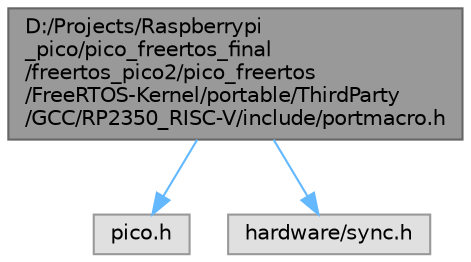 digraph "D:/Projects/Raspberrypi_pico/pico_freertos_final/freertos_pico2/pico_freertos/FreeRTOS-Kernel/portable/ThirdParty/GCC/RP2350_RISC-V/include/portmacro.h"
{
 // LATEX_PDF_SIZE
  bgcolor="transparent";
  edge [fontname=Helvetica,fontsize=10,labelfontname=Helvetica,labelfontsize=10];
  node [fontname=Helvetica,fontsize=10,shape=box,height=0.2,width=0.4];
  Node1 [id="Node000001",label="D:/Projects/Raspberrypi\l_pico/pico_freertos_final\l/freertos_pico2/pico_freertos\l/FreeRTOS-Kernel/portable/ThirdParty\l/GCC/RP2350_RISC-V/include/portmacro.h",height=0.2,width=0.4,color="gray40", fillcolor="grey60", style="filled", fontcolor="black",tooltip=" "];
  Node1 -> Node2 [id="edge3_Node000001_Node000002",color="steelblue1",style="solid",tooltip=" "];
  Node2 [id="Node000002",label="pico.h",height=0.2,width=0.4,color="grey60", fillcolor="#E0E0E0", style="filled",tooltip=" "];
  Node1 -> Node3 [id="edge4_Node000001_Node000003",color="steelblue1",style="solid",tooltip=" "];
  Node3 [id="Node000003",label="hardware/sync.h",height=0.2,width=0.4,color="grey60", fillcolor="#E0E0E0", style="filled",tooltip=" "];
}
